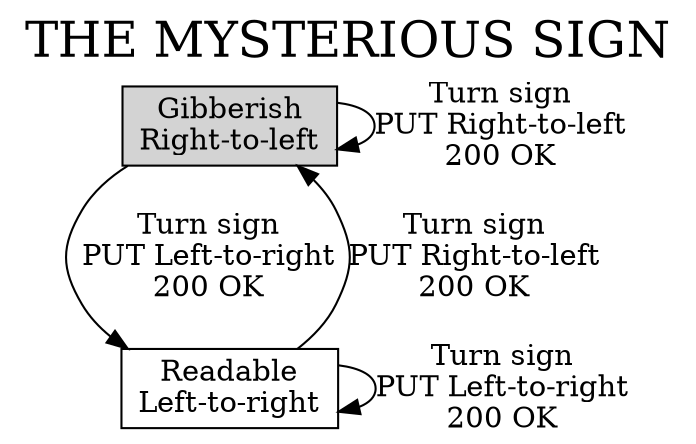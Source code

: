 digraph {
  label="THE MYSTERIOUS SIGN";
  labelloc=t;
  fontsize=24;
  node [shape=box];
  gibberish [label="Gibberish\nRight-to-left",bgcolor="black",style="filled"];
  readable [label="Readable\nLeft-to-right"];
  gibberish -> readable [label="Turn sign\nPUT Left-to-right\n200 OK"];
  gibberish -> gibberish [label="Turn sign\nPUT Right-to-left\n200 OK"];
//  gibberish -> gibberish [label="Turn sign\nPUT ???\n400 Bad Request"];
  readable -> gibberish [label="Turn sign\nPUT Right-to-left\n200 OK"];
  readable -> readable [label="Turn sign\nPUT Left-to-right\n200 OK"];
//  readable -> readable [label="Turn sign\nPUT ???\n400 Bad Request"];
}